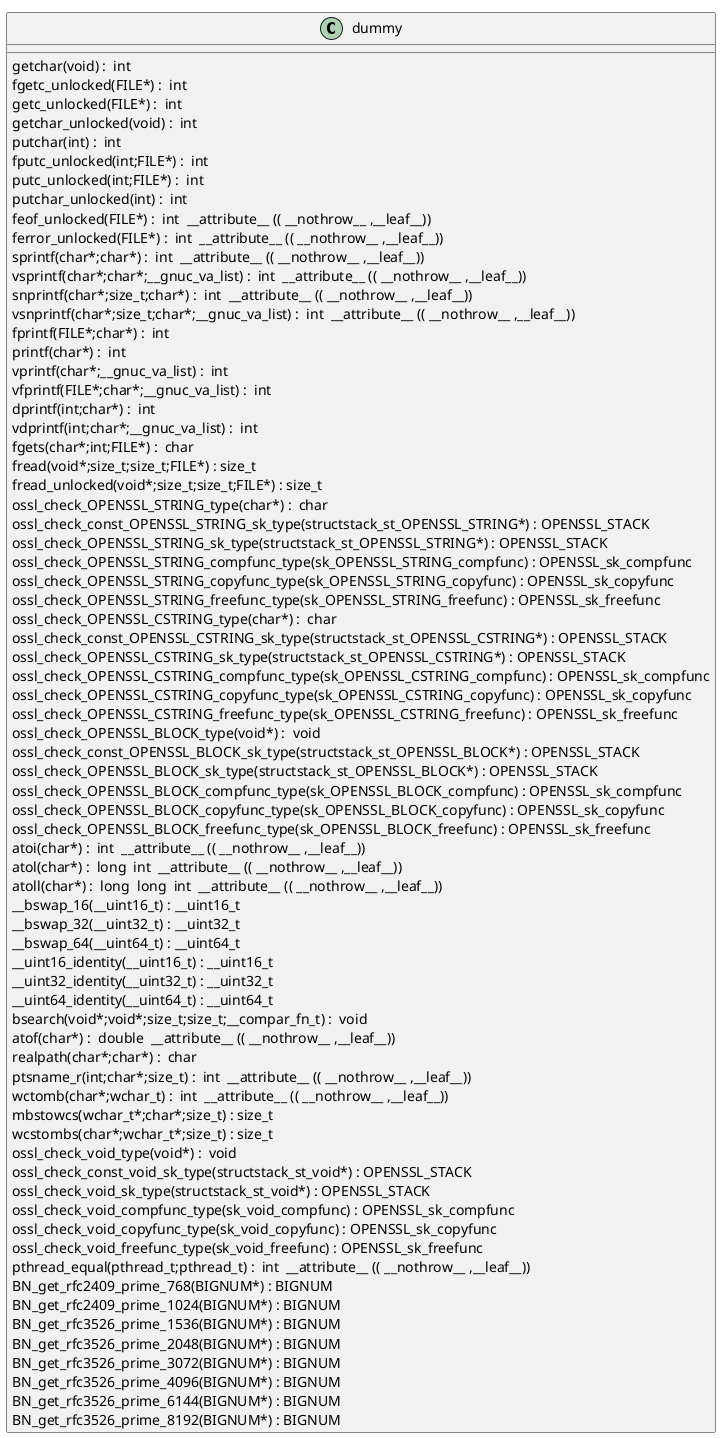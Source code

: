 @startuml
!pragma layout smetana
class dummy {
getchar(void) :  int  [[[./../../.././qc/crypto/bn/bn_const.c.html#900]]]
fgetc_unlocked(FILE*) :  int  [[[./../../.././qc/crypto/bn/bn_const.c.html#909]]]
getc_unlocked(FILE*) :  int  [[[./../../.././qc/crypto/bn/bn_const.c.html#919]]]
getchar_unlocked(void) :  int  [[[./../../.././qc/crypto/bn/bn_const.c.html#926]]]
putchar(int) :  int  [[[./../../.././qc/crypto/bn/bn_const.c.html#935]]]
fputc_unlocked(int;FILE*) :  int  [[[./../../.././qc/crypto/bn/bn_const.c.html#944]]]
putc_unlocked(int;FILE*) :  int  [[[./../../.././qc/crypto/bn/bn_const.c.html#954]]]
putchar_unlocked(int) :  int  [[[./../../.././qc/crypto/bn/bn_const.c.html#961]]]
feof_unlocked(FILE*) :  int  __attribute__ (( __nothrow__ ,__leaf__)) [[[./../../.././qc/crypto/bn/bn_const.c.html#967]]]
ferror_unlocked(FILE*) :  int  __attribute__ (( __nothrow__ ,__leaf__)) [[[./../../.././qc/crypto/bn/bn_const.c.html#974]]]
sprintf(char*;char*) :  int  __attribute__ (( __nothrow__ ,__leaf__)) [[[./../../.././qc/crypto/bn/bn_const.c.html#993]]]
vsprintf(char*;char*;__gnuc_va_list) :  int  __attribute__ (( __nothrow__ ,__leaf__)) [[[./../../.././qc/crypto/bn/bn_const.c.html#1006]]]
snprintf(char*;size_t;char*) :  int  __attribute__ (( __nothrow__ ,__leaf__)) [[[./../../.././qc/crypto/bn/bn_const.c.html#1025]]]
vsnprintf(char*;size_t;char*;__gnuc_va_list) :  int  __attribute__ (( __nothrow__ ,__leaf__)) [[[./../../.././qc/crypto/bn/bn_const.c.html#1039]]]
fprintf(FILE*;char*) :  int  [[[./../../.././qc/crypto/bn/bn_const.c.html#1060]]]
printf(char*) :  int  [[[./../../.././qc/crypto/bn/bn_const.c.html#1067]]]
vprintf(char*;__gnuc_va_list) :  int  [[[./../../.././qc/crypto/bn/bn_const.c.html#1079]]]
vfprintf(FILE*;char*;__gnuc_va_list) :  int  [[[./../../.././qc/crypto/bn/bn_const.c.html#1089]]]
dprintf(int;char*) :  int  [[[./../../.././qc/crypto/bn/bn_const.c.html#1104]]]
vdprintf(int;char*;__gnuc_va_list) :  int  [[[./../../.././qc/crypto/bn/bn_const.c.html#1115]]]
fgets(char*;int;FILE*) :  char  [[[./../../.././qc/crypto/bn/bn_const.c.html#1134]]]
fread(void*;size_t;size_t;FILE*) : size_t [[[./../../.././qc/crypto/bn/bn_const.c.html#1160]]]
fread_unlocked(void*;size_t;size_t;FILE*) : size_t [[[./../../.././qc/crypto/bn/bn_const.c.html#1187]]]
ossl_check_OPENSSL_STRING_type(char*) :  char  [[[./../../.././qc/crypto/bn/bn_const.c.html#1340]]]
ossl_check_const_OPENSSL_STRING_sk_type(structstack_st_OPENSSL_STRING*) : OPENSSL_STACK [[[./../../.././qc/crypto/bn/bn_const.c.html#1340]]]
ossl_check_OPENSSL_STRING_sk_type(structstack_st_OPENSSL_STRING*) : OPENSSL_STACK [[[./../../.././qc/crypto/bn/bn_const.c.html#1340]]]
ossl_check_OPENSSL_STRING_compfunc_type(sk_OPENSSL_STRING_compfunc) : OPENSSL_sk_compfunc [[[./../../.././qc/crypto/bn/bn_const.c.html#1340]]]
ossl_check_OPENSSL_STRING_copyfunc_type(sk_OPENSSL_STRING_copyfunc) : OPENSSL_sk_copyfunc [[[./../../.././qc/crypto/bn/bn_const.c.html#1340]]]
ossl_check_OPENSSL_STRING_freefunc_type(sk_OPENSSL_STRING_freefunc) : OPENSSL_sk_freefunc [[[./../../.././qc/crypto/bn/bn_const.c.html#1340]]]
ossl_check_OPENSSL_CSTRING_type(char*) :  char  [[[./../../.././qc/crypto/bn/bn_const.c.html#1342]]]
ossl_check_const_OPENSSL_CSTRING_sk_type(structstack_st_OPENSSL_CSTRING*) : OPENSSL_STACK [[[./../../.././qc/crypto/bn/bn_const.c.html#1342]]]
ossl_check_OPENSSL_CSTRING_sk_type(structstack_st_OPENSSL_CSTRING*) : OPENSSL_STACK [[[./../../.././qc/crypto/bn/bn_const.c.html#1342]]]
ossl_check_OPENSSL_CSTRING_compfunc_type(sk_OPENSSL_CSTRING_compfunc) : OPENSSL_sk_compfunc [[[./../../.././qc/crypto/bn/bn_const.c.html#1342]]]
ossl_check_OPENSSL_CSTRING_copyfunc_type(sk_OPENSSL_CSTRING_copyfunc) : OPENSSL_sk_copyfunc [[[./../../.././qc/crypto/bn/bn_const.c.html#1342]]]
ossl_check_OPENSSL_CSTRING_freefunc_type(sk_OPENSSL_CSTRING_freefunc) : OPENSSL_sk_freefunc [[[./../../.././qc/crypto/bn/bn_const.c.html#1342]]]
ossl_check_OPENSSL_BLOCK_type(void*) :  void  [[[./../../.././qc/crypto/bn/bn_const.c.html#1345]]]
ossl_check_const_OPENSSL_BLOCK_sk_type(structstack_st_OPENSSL_BLOCK*) : OPENSSL_STACK [[[./../../.././qc/crypto/bn/bn_const.c.html#1345]]]
ossl_check_OPENSSL_BLOCK_sk_type(structstack_st_OPENSSL_BLOCK*) : OPENSSL_STACK [[[./../../.././qc/crypto/bn/bn_const.c.html#1345]]]
ossl_check_OPENSSL_BLOCK_compfunc_type(sk_OPENSSL_BLOCK_compfunc) : OPENSSL_sk_compfunc [[[./../../.././qc/crypto/bn/bn_const.c.html#1345]]]
ossl_check_OPENSSL_BLOCK_copyfunc_type(sk_OPENSSL_BLOCK_copyfunc) : OPENSSL_sk_copyfunc [[[./../../.././qc/crypto/bn/bn_const.c.html#1345]]]
ossl_check_OPENSSL_BLOCK_freefunc_type(sk_OPENSSL_BLOCK_freefunc) : OPENSSL_sk_freefunc [[[./../../.././qc/crypto/bn/bn_const.c.html#1345]]]
atoi(char*) :  int  __attribute__ (( __nothrow__ ,__leaf__)) [[[./../../.././qc/crypto/bn/bn_const.c.html#1655]]]
atol(char*) :  long  int  __attribute__ (( __nothrow__ ,__leaf__)) [[[./../../.././qc/crypto/bn/bn_const.c.html#1660]]]
atoll(char*) :  long  long  int  __attribute__ (( __nothrow__ ,__leaf__)) [[[./../../.././qc/crypto/bn/bn_const.c.html#1667]]]
__bswap_16(__uint16_t) : __uint16_t [[[./../../.././qc/crypto/bn/bn_const.c.html#1814]]]
__bswap_32(__uint32_t) : __uint32_t [[[./../../.././qc/crypto/bn/bn_const.c.html#1829]]]
__bswap_64(__uint64_t) : __uint64_t [[[./../../.././qc/crypto/bn/bn_const.c.html#1839]]]
__uint16_identity(__uint16_t) : __uint16_t [[[./../../.././qc/crypto/bn/bn_const.c.html#1851]]]
__uint32_identity(__uint32_t) : __uint32_t [[[./../../.././qc/crypto/bn/bn_const.c.html#1857]]]
__uint64_identity(__uint64_t) : __uint64_t [[[./../../.././qc/crypto/bn/bn_const.c.html#1863]]]
bsearch(void*;void*;size_t;size_t;__compar_fn_t) :  void  [[[./../../.././qc/crypto/bn/bn_const.c.html#2531]]]
atof(char*) :  double  __attribute__ (( __nothrow__ ,__leaf__)) [[[./../../.././qc/crypto/bn/bn_const.c.html#1]]]
realpath(char*;char*) :  char  [[[./../../.././qc/crypto/bn/bn_const.c.html#1]]]
ptsname_r(int;char*;size_t) :  int  __attribute__ (( __nothrow__ ,__leaf__)) [[[./../../.././qc/crypto/bn/bn_const.c.html#1]]]
wctomb(char*;wchar_t) :  int  __attribute__ (( __nothrow__ ,__leaf__)) [[[./../../.././qc/crypto/bn/bn_const.c.html#1]]]
mbstowcs(wchar_t*;char*;size_t) : size_t [[[./../../.././qc/crypto/bn/bn_const.c.html#1]]]
wcstombs(char*;wchar_t*;size_t) : size_t [[[./../../.././qc/crypto/bn/bn_const.c.html#1]]]
ossl_check_void_type(void*) :  void  [[[./../../.././qc/crypto/bn/bn_const.c.html#1]]]
ossl_check_const_void_sk_type(structstack_st_void*) : OPENSSL_STACK [[[./../../.././qc/crypto/bn/bn_const.c.html#1]]]
ossl_check_void_sk_type(structstack_st_void*) : OPENSSL_STACK [[[./../../.././qc/crypto/bn/bn_const.c.html#1]]]
ossl_check_void_compfunc_type(sk_void_compfunc) : OPENSSL_sk_compfunc [[[./../../.././qc/crypto/bn/bn_const.c.html#1]]]
ossl_check_void_copyfunc_type(sk_void_copyfunc) : OPENSSL_sk_copyfunc [[[./../../.././qc/crypto/bn/bn_const.c.html#1]]]
ossl_check_void_freefunc_type(sk_void_freefunc) : OPENSSL_sk_freefunc [[[./../../.././qc/crypto/bn/bn_const.c.html#1]]]
pthread_equal(pthread_t;pthread_t) :  int  __attribute__ (( __nothrow__ ,__leaf__)) [[[./../../.././qc/crypto/bn/bn_const.c.html#1]]]
BN_get_rfc2409_prime_768(BIGNUM*) : BIGNUM [[[./../../.././qc/crypto/bn/bn_const.c.html#1]]]
BN_get_rfc2409_prime_1024(BIGNUM*) : BIGNUM [[[./../../.././qc/crypto/bn/bn_const.c.html#1]]]
BN_get_rfc3526_prime_1536(BIGNUM*) : BIGNUM [[[./../../.././qc/crypto/bn/bn_const.c.html#1]]]
BN_get_rfc3526_prime_2048(BIGNUM*) : BIGNUM [[[./../../.././qc/crypto/bn/bn_const.c.html#1]]]
BN_get_rfc3526_prime_3072(BIGNUM*) : BIGNUM [[[./../../.././qc/crypto/bn/bn_const.c.html#1]]]
BN_get_rfc3526_prime_4096(BIGNUM*) : BIGNUM [[[./../../.././qc/crypto/bn/bn_const.c.html#1]]]
BN_get_rfc3526_prime_6144(BIGNUM*) : BIGNUM [[[./../../.././qc/crypto/bn/bn_const.c.html#1]]]
BN_get_rfc3526_prime_8192(BIGNUM*) : BIGNUM [[[./../../.././qc/crypto/bn/bn_const.c.html#1]]]
} 
@enduml
